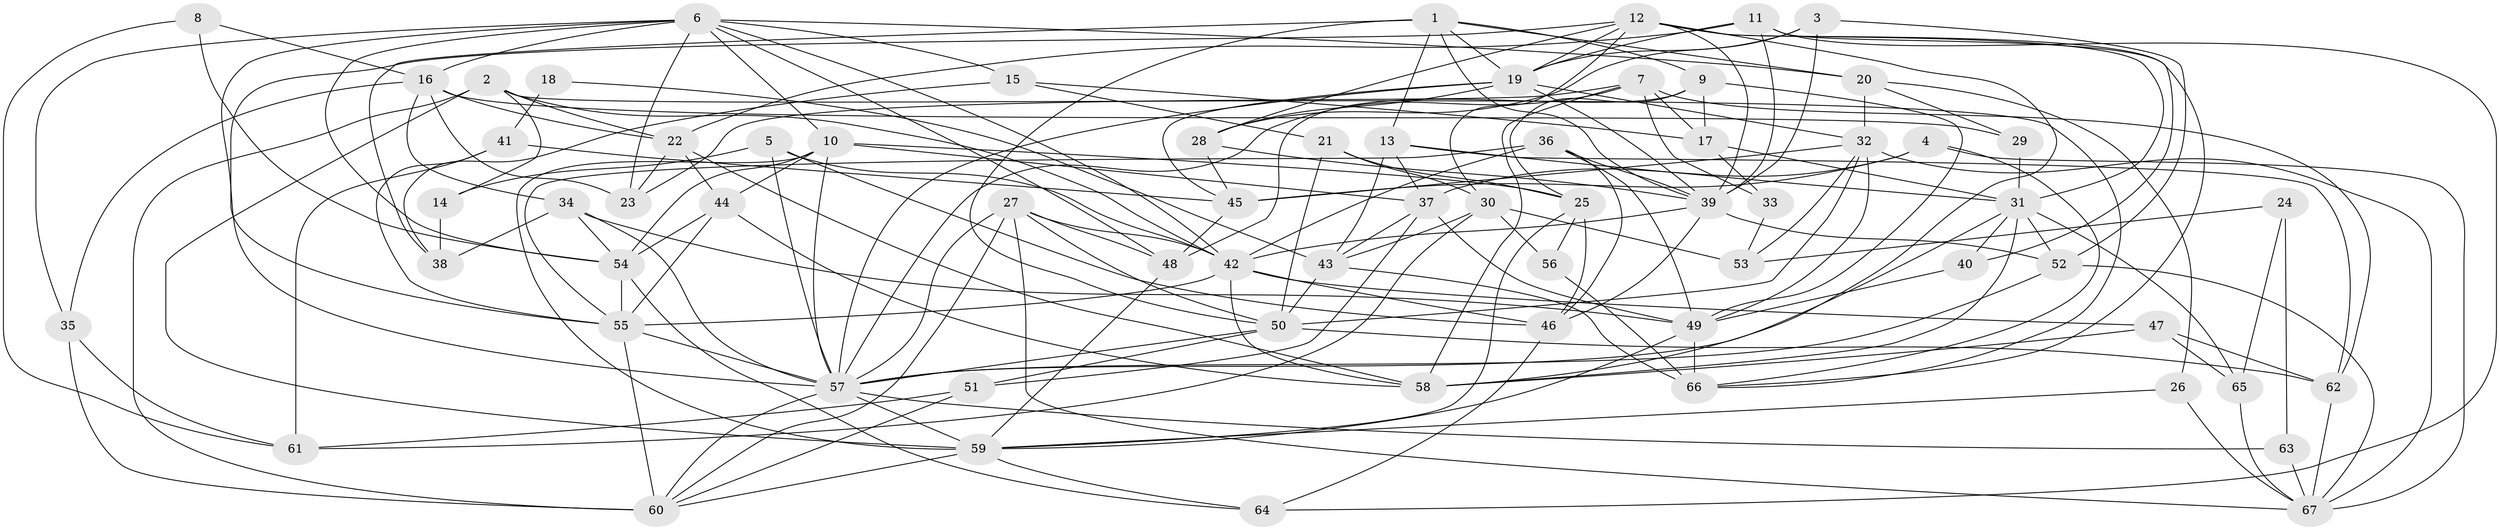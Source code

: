 // original degree distribution, {4: 0.30597014925373134, 3: 0.2462686567164179, 5: 0.1417910447761194, 6: 0.08208955223880597, 2: 0.15671641791044777, 8: 0.014925373134328358, 7: 0.03731343283582089, 10: 0.007462686567164179, 9: 0.007462686567164179}
// Generated by graph-tools (version 1.1) at 2025/37/03/04/25 23:37:01]
// undirected, 67 vertices, 188 edges
graph export_dot {
  node [color=gray90,style=filled];
  1;
  2;
  3;
  4;
  5;
  6;
  7;
  8;
  9;
  10;
  11;
  12;
  13;
  14;
  15;
  16;
  17;
  18;
  19;
  20;
  21;
  22;
  23;
  24;
  25;
  26;
  27;
  28;
  29;
  30;
  31;
  32;
  33;
  34;
  35;
  36;
  37;
  38;
  39;
  40;
  41;
  42;
  43;
  44;
  45;
  46;
  47;
  48;
  49;
  50;
  51;
  52;
  53;
  54;
  55;
  56;
  57;
  58;
  59;
  60;
  61;
  62;
  63;
  64;
  65;
  66;
  67;
  1 -- 9 [weight=1.0];
  1 -- 13 [weight=1.0];
  1 -- 19 [weight=1.0];
  1 -- 20 [weight=1.0];
  1 -- 38 [weight=1.0];
  1 -- 39 [weight=1.0];
  1 -- 50 [weight=2.0];
  2 -- 14 [weight=1.0];
  2 -- 22 [weight=1.0];
  2 -- 42 [weight=1.0];
  2 -- 59 [weight=1.0];
  2 -- 60 [weight=1.0];
  2 -- 66 [weight=1.0];
  3 -- 19 [weight=1.0];
  3 -- 28 [weight=1.0];
  3 -- 39 [weight=1.0];
  3 -- 52 [weight=1.0];
  4 -- 37 [weight=1.0];
  4 -- 45 [weight=1.0];
  4 -- 66 [weight=1.0];
  4 -- 67 [weight=1.0];
  5 -- 14 [weight=1.0];
  5 -- 42 [weight=1.0];
  5 -- 46 [weight=1.0];
  5 -- 57 [weight=1.0];
  6 -- 10 [weight=1.0];
  6 -- 15 [weight=1.0];
  6 -- 16 [weight=1.0];
  6 -- 20 [weight=1.0];
  6 -- 23 [weight=1.0];
  6 -- 35 [weight=1.0];
  6 -- 42 [weight=1.0];
  6 -- 48 [weight=1.0];
  6 -- 54 [weight=1.0];
  6 -- 57 [weight=1.0];
  7 -- 17 [weight=1.0];
  7 -- 23 [weight=1.0];
  7 -- 33 [weight=1.0];
  7 -- 57 [weight=1.0];
  7 -- 58 [weight=1.0];
  7 -- 62 [weight=1.0];
  8 -- 16 [weight=1.0];
  8 -- 54 [weight=1.0];
  8 -- 61 [weight=1.0];
  9 -- 17 [weight=1.0];
  9 -- 25 [weight=1.0];
  9 -- 48 [weight=1.0];
  9 -- 49 [weight=1.0];
  10 -- 25 [weight=1.0];
  10 -- 37 [weight=1.0];
  10 -- 44 [weight=1.0];
  10 -- 54 [weight=1.0];
  10 -- 57 [weight=1.0];
  10 -- 59 [weight=1.0];
  11 -- 19 [weight=1.0];
  11 -- 22 [weight=1.0];
  11 -- 39 [weight=1.0];
  11 -- 40 [weight=1.0];
  11 -- 64 [weight=1.0];
  12 -- 19 [weight=1.0];
  12 -- 28 [weight=1.0];
  12 -- 30 [weight=1.0];
  12 -- 31 [weight=1.0];
  12 -- 39 [weight=1.0];
  12 -- 55 [weight=1.0];
  12 -- 58 [weight=1.0];
  12 -- 66 [weight=1.0];
  13 -- 31 [weight=1.0];
  13 -- 37 [weight=1.0];
  13 -- 43 [weight=1.0];
  13 -- 62 [weight=1.0];
  14 -- 38 [weight=2.0];
  15 -- 17 [weight=1.0];
  15 -- 21 [weight=1.0];
  15 -- 38 [weight=1.0];
  16 -- 22 [weight=1.0];
  16 -- 23 [weight=1.0];
  16 -- 29 [weight=1.0];
  16 -- 34 [weight=1.0];
  16 -- 35 [weight=1.0];
  17 -- 31 [weight=1.0];
  17 -- 33 [weight=1.0];
  18 -- 41 [weight=1.0];
  18 -- 43 [weight=1.0];
  19 -- 28 [weight=1.0];
  19 -- 32 [weight=1.0];
  19 -- 39 [weight=2.0];
  19 -- 45 [weight=2.0];
  19 -- 57 [weight=1.0];
  20 -- 26 [weight=1.0];
  20 -- 29 [weight=1.0];
  20 -- 32 [weight=1.0];
  21 -- 25 [weight=1.0];
  21 -- 30 [weight=1.0];
  21 -- 50 [weight=1.0];
  22 -- 23 [weight=1.0];
  22 -- 44 [weight=1.0];
  22 -- 58 [weight=1.0];
  24 -- 53 [weight=1.0];
  24 -- 63 [weight=1.0];
  24 -- 65 [weight=1.0];
  25 -- 46 [weight=1.0];
  25 -- 56 [weight=1.0];
  25 -- 59 [weight=1.0];
  26 -- 59 [weight=1.0];
  26 -- 67 [weight=1.0];
  27 -- 42 [weight=1.0];
  27 -- 48 [weight=1.0];
  27 -- 50 [weight=1.0];
  27 -- 57 [weight=1.0];
  27 -- 60 [weight=1.0];
  27 -- 67 [weight=1.0];
  28 -- 39 [weight=1.0];
  28 -- 45 [weight=1.0];
  29 -- 31 [weight=2.0];
  30 -- 43 [weight=1.0];
  30 -- 53 [weight=1.0];
  30 -- 56 [weight=1.0];
  30 -- 61 [weight=1.0];
  31 -- 40 [weight=1.0];
  31 -- 52 [weight=1.0];
  31 -- 57 [weight=1.0];
  31 -- 58 [weight=1.0];
  31 -- 65 [weight=1.0];
  32 -- 45 [weight=1.0];
  32 -- 49 [weight=1.0];
  32 -- 50 [weight=1.0];
  32 -- 53 [weight=1.0];
  32 -- 67 [weight=1.0];
  33 -- 53 [weight=1.0];
  34 -- 38 [weight=1.0];
  34 -- 49 [weight=1.0];
  34 -- 54 [weight=1.0];
  34 -- 57 [weight=1.0];
  35 -- 60 [weight=1.0];
  35 -- 61 [weight=1.0];
  36 -- 39 [weight=1.0];
  36 -- 42 [weight=1.0];
  36 -- 46 [weight=1.0];
  36 -- 49 [weight=2.0];
  36 -- 55 [weight=1.0];
  37 -- 43 [weight=1.0];
  37 -- 49 [weight=2.0];
  37 -- 51 [weight=1.0];
  39 -- 42 [weight=1.0];
  39 -- 46 [weight=1.0];
  39 -- 52 [weight=1.0];
  40 -- 49 [weight=1.0];
  41 -- 45 [weight=1.0];
  41 -- 55 [weight=1.0];
  41 -- 61 [weight=1.0];
  42 -- 46 [weight=1.0];
  42 -- 47 [weight=1.0];
  42 -- 55 [weight=2.0];
  42 -- 58 [weight=1.0];
  43 -- 50 [weight=1.0];
  43 -- 66 [weight=2.0];
  44 -- 54 [weight=1.0];
  44 -- 55 [weight=1.0];
  44 -- 58 [weight=1.0];
  45 -- 48 [weight=1.0];
  46 -- 64 [weight=1.0];
  47 -- 58 [weight=1.0];
  47 -- 62 [weight=2.0];
  47 -- 65 [weight=1.0];
  48 -- 59 [weight=1.0];
  49 -- 59 [weight=1.0];
  49 -- 66 [weight=1.0];
  50 -- 51 [weight=1.0];
  50 -- 57 [weight=1.0];
  50 -- 62 [weight=1.0];
  51 -- 60 [weight=1.0];
  51 -- 61 [weight=1.0];
  52 -- 57 [weight=1.0];
  52 -- 67 [weight=1.0];
  54 -- 55 [weight=1.0];
  54 -- 64 [weight=1.0];
  55 -- 57 [weight=1.0];
  55 -- 60 [weight=2.0];
  56 -- 66 [weight=1.0];
  57 -- 59 [weight=1.0];
  57 -- 60 [weight=1.0];
  57 -- 63 [weight=1.0];
  59 -- 60 [weight=1.0];
  59 -- 64 [weight=1.0];
  62 -- 67 [weight=1.0];
  63 -- 67 [weight=1.0];
  65 -- 67 [weight=1.0];
}
